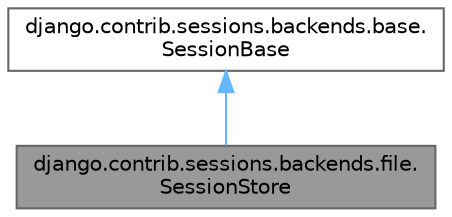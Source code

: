 digraph "django.contrib.sessions.backends.file.SessionStore"
{
 // LATEX_PDF_SIZE
  bgcolor="transparent";
  edge [fontname=Helvetica,fontsize=10,labelfontname=Helvetica,labelfontsize=10];
  node [fontname=Helvetica,fontsize=10,shape=box,height=0.2,width=0.4];
  Node1 [id="Node000001",label="django.contrib.sessions.backends.file.\lSessionStore",height=0.2,width=0.4,color="gray40", fillcolor="grey60", style="filled", fontcolor="black",tooltip=" "];
  Node2 -> Node1 [id="edge2_Node000001_Node000002",dir="back",color="steelblue1",style="solid",tooltip=" "];
  Node2 [id="Node000002",label="django.contrib.sessions.backends.base.\lSessionBase",height=0.2,width=0.4,color="gray40", fillcolor="white", style="filled",URL="$classdjango_1_1contrib_1_1sessions_1_1backends_1_1base_1_1SessionBase.html",tooltip=" "];
}
